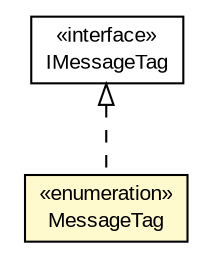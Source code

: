 #!/usr/local/bin/dot
#
# Class diagram 
# Generated by UMLGraph version R5_6-24-gf6e263 (http://www.umlgraph.org/)
#

digraph G {
	edge [fontname="arial",fontsize=10,labelfontname="arial",labelfontsize=10];
	node [fontname="arial",fontsize=10,shape=plaintext];
	nodesep=0.25;
	ranksep=0.5;
	// eu.europa.esig.dss.validation.process.MessageTag
	c428282 [label=<<table title="eu.europa.esig.dss.validation.process.MessageTag" border="0" cellborder="1" cellspacing="0" cellpadding="2" port="p" bgcolor="lemonChiffon" href="./MessageTag.html">
		<tr><td><table border="0" cellspacing="0" cellpadding="1">
<tr><td align="center" balign="center"> &#171;enumeration&#187; </td></tr>
<tr><td align="center" balign="center"> MessageTag </td></tr>
		</table></td></tr>
		</table>>, URL="./MessageTag.html", fontname="arial", fontcolor="black", fontsize=10.0];
	// eu.europa.esig.dss.validation.process.IMessageTag
	c428283 [label=<<table title="eu.europa.esig.dss.validation.process.IMessageTag" border="0" cellborder="1" cellspacing="0" cellpadding="2" port="p" href="./IMessageTag.html">
		<tr><td><table border="0" cellspacing="0" cellpadding="1">
<tr><td align="center" balign="center"> &#171;interface&#187; </td></tr>
<tr><td align="center" balign="center"> IMessageTag </td></tr>
		</table></td></tr>
		</table>>, URL="./IMessageTag.html", fontname="arial", fontcolor="black", fontsize=10.0];
	//eu.europa.esig.dss.validation.process.MessageTag implements eu.europa.esig.dss.validation.process.IMessageTag
	c428283:p -> c428282:p [dir=back,arrowtail=empty,style=dashed];
}

